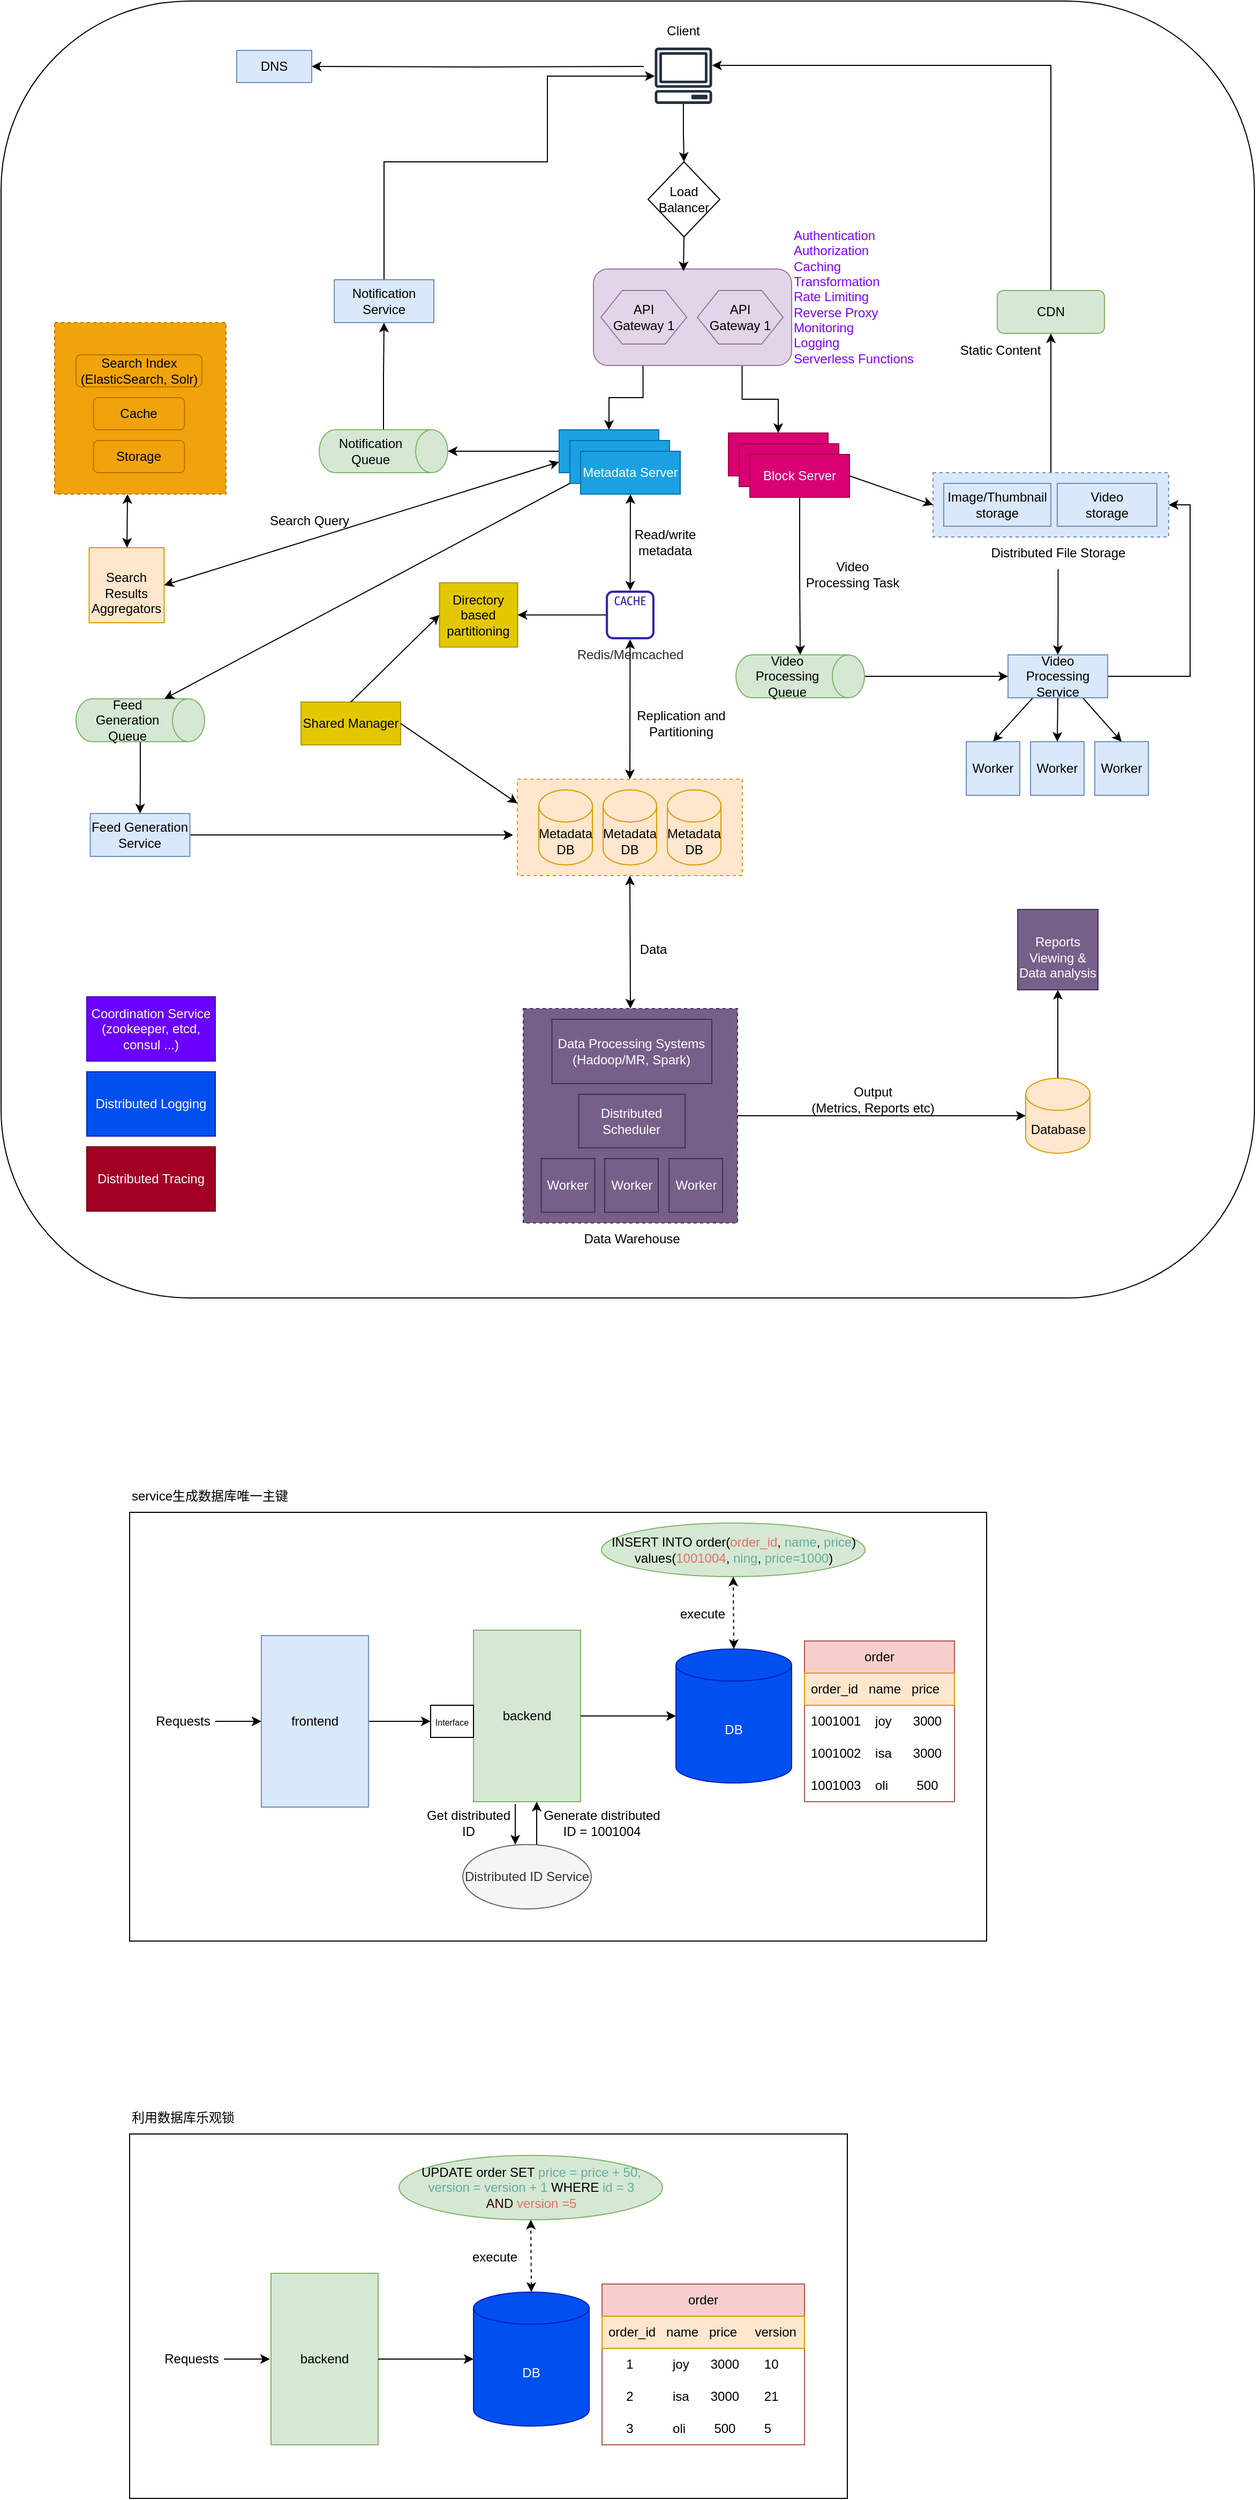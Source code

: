 <mxfile version="22.1.11" type="github">
  <diagram name="Page-1" id="9dz_OU0nqz03ez0ocMIT">
    <mxGraphModel dx="2284" dy="780" grid="1" gridSize="10" guides="1" tooltips="1" connect="1" arrows="1" fold="1" page="1" pageScale="1" pageWidth="850" pageHeight="1100" math="0" shadow="0">
      <root>
        <mxCell id="0" />
        <mxCell id="1" parent="0" />
        <mxCell id="iRlKEebmr21ZPYE23wWA-28" value="" style="rounded=0;whiteSpace=wrap;html=1;" vertex="1" parent="1">
          <mxGeometry x="-80" y="1520" width="800" height="400" as="geometry" />
        </mxCell>
        <mxCell id="YpI6oe4IFo95CnMG9ItT-106" value="" style="rounded=1;whiteSpace=wrap;html=1;" parent="1" vertex="1">
          <mxGeometry x="-200" y="110" width="1170" height="1210" as="geometry" />
        </mxCell>
        <mxCell id="YpI6oe4IFo95CnMG9ItT-58" style="edgeStyle=orthogonalEdgeStyle;rounded=0;orthogonalLoop=1;jettySize=auto;html=1;exitX=0.75;exitY=1;exitDx=0;exitDy=0;entryX=0.5;entryY=0;entryDx=0;entryDy=0;" parent="1" source="YpI6oe4IFo95CnMG9ItT-54" target="YpI6oe4IFo95CnMG9ItT-10" edge="1">
          <mxGeometry relative="1" as="geometry" />
        </mxCell>
        <mxCell id="YpI6oe4IFo95CnMG9ItT-59" style="edgeStyle=orthogonalEdgeStyle;rounded=0;orthogonalLoop=1;jettySize=auto;html=1;exitX=0.25;exitY=1;exitDx=0;exitDy=0;entryX=0.5;entryY=0;entryDx=0;entryDy=0;" parent="1" source="YpI6oe4IFo95CnMG9ItT-54" target="YpI6oe4IFo95CnMG9ItT-7" edge="1">
          <mxGeometry relative="1" as="geometry" />
        </mxCell>
        <mxCell id="YpI6oe4IFo95CnMG9ItT-54" value="" style="rounded=1;whiteSpace=wrap;html=1;fillColor=#e1d5e7;strokeColor=#9673a6;" parent="1" vertex="1">
          <mxGeometry x="353" y="360" width="185" height="90" as="geometry" />
        </mxCell>
        <mxCell id="YpI6oe4IFo95CnMG9ItT-99" style="edgeStyle=orthogonalEdgeStyle;rounded=0;orthogonalLoop=1;jettySize=auto;html=1;entryX=0;entryY=0.5;entryDx=0;entryDy=0;entryPerimeter=0;" parent="1" source="YpI6oe4IFo95CnMG9ItT-44" target="YpI6oe4IFo95CnMG9ItT-45" edge="1">
          <mxGeometry relative="1" as="geometry" />
        </mxCell>
        <mxCell id="YpI6oe4IFo95CnMG9ItT-44" value="" style="whiteSpace=wrap;html=1;aspect=fixed;strokeWidth=1;dashed=1;fillColor=#76608a;fontColor=#ffffff;strokeColor=#432D57;" parent="1" vertex="1">
          <mxGeometry x="287.5" y="1050" width="200" height="200" as="geometry" />
        </mxCell>
        <mxCell id="YpI6oe4IFo95CnMG9ItT-87" style="edgeStyle=orthogonalEdgeStyle;rounded=0;orthogonalLoop=1;jettySize=auto;html=1;entryX=0.5;entryY=1;entryDx=0;entryDy=0;" parent="1" source="YpI6oe4IFo95CnMG9ItT-33" target="YpI6oe4IFo95CnMG9ItT-30" edge="1">
          <mxGeometry relative="1" as="geometry" />
        </mxCell>
        <mxCell id="YpI6oe4IFo95CnMG9ItT-33" value="" style="rounded=0;whiteSpace=wrap;html=1;dashed=1;fillColor=#dae8fc;strokeColor=#6c8ebf;" parent="1" vertex="1">
          <mxGeometry x="670" y="550" width="220" height="60" as="geometry" />
        </mxCell>
        <mxCell id="YpI6oe4IFo95CnMG9ItT-26" value="" style="rounded=0;whiteSpace=wrap;html=1;dashed=1;fillColor=#ffe6cc;strokeColor=#d79b00;" parent="1" vertex="1">
          <mxGeometry x="282" y="836" width="210" height="90" as="geometry" />
        </mxCell>
        <mxCell id="YpI6oe4IFo95CnMG9ItT-20" value="" style="whiteSpace=wrap;html=1;aspect=fixed;strokeWidth=1;dashed=1;fillColor=#f0a30a;fontColor=#000000;strokeColor=#BD7000;" parent="1" vertex="1">
          <mxGeometry x="-150" y="410" width="160" height="160" as="geometry" />
        </mxCell>
        <mxCell id="YpI6oe4IFo95CnMG9ItT-51" style="edgeStyle=orthogonalEdgeStyle;rounded=0;orthogonalLoop=1;jettySize=auto;html=1;entryX=0.5;entryY=0;entryDx=0;entryDy=0;" parent="1" source="YpI6oe4IFo95CnMG9ItT-1" target="YpI6oe4IFo95CnMG9ItT-4" edge="1">
          <mxGeometry relative="1" as="geometry" />
        </mxCell>
        <mxCell id="YpI6oe4IFo95CnMG9ItT-64" style="edgeStyle=orthogonalEdgeStyle;rounded=0;orthogonalLoop=1;jettySize=auto;html=1;entryX=1;entryY=0.5;entryDx=0;entryDy=0;" parent="1" target="YpI6oe4IFo95CnMG9ItT-3" edge="1">
          <mxGeometry relative="1" as="geometry">
            <mxPoint x="400" y="171" as="sourcePoint" />
          </mxGeometry>
        </mxCell>
        <mxCell id="YpI6oe4IFo95CnMG9ItT-1" value="" style="sketch=0;outlineConnect=0;fontColor=#232F3E;gradientColor=none;fillColor=#232F3D;strokeColor=none;dashed=0;verticalLabelPosition=bottom;verticalAlign=top;align=center;html=1;fontSize=12;fontStyle=0;aspect=fixed;pointerEvents=1;shape=mxgraph.aws4.client;" parent="1" vertex="1">
          <mxGeometry x="410" y="153.38" width="54" height="52.62" as="geometry" />
        </mxCell>
        <mxCell id="YpI6oe4IFo95CnMG9ItT-2" value="Client" style="text;html=1;strokeColor=none;fillColor=none;align=center;verticalAlign=middle;whiteSpace=wrap;rounded=0;" parent="1" vertex="1">
          <mxGeometry x="407" y="123.38" width="60" height="30" as="geometry" />
        </mxCell>
        <mxCell id="YpI6oe4IFo95CnMG9ItT-3" value="DNS" style="rounded=0;whiteSpace=wrap;html=1;fillColor=#dae8fc;strokeColor=#6c8ebf;" parent="1" vertex="1">
          <mxGeometry x="20" y="156" width="70" height="30" as="geometry" />
        </mxCell>
        <mxCell id="YpI6oe4IFo95CnMG9ItT-55" style="edgeStyle=orthogonalEdgeStyle;rounded=0;orthogonalLoop=1;jettySize=auto;html=1;exitX=0.5;exitY=1;exitDx=0;exitDy=0;entryX=0.454;entryY=0.022;entryDx=0;entryDy=0;entryPerimeter=0;" parent="1" source="YpI6oe4IFo95CnMG9ItT-4" target="YpI6oe4IFo95CnMG9ItT-54" edge="1">
          <mxGeometry relative="1" as="geometry" />
        </mxCell>
        <mxCell id="YpI6oe4IFo95CnMG9ItT-4" value="Load Balancer" style="rhombus;whiteSpace=wrap;html=1;" parent="1" vertex="1">
          <mxGeometry x="404" y="260" width="67" height="70" as="geometry" />
        </mxCell>
        <mxCell id="YpI6oe4IFo95CnMG9ItT-5" value="API &lt;br&gt;Gateway 1" style="shape=hexagon;perimeter=hexagonPerimeter2;whiteSpace=wrap;html=1;fixedSize=1;fillColor=#e1d5e7;strokeColor=#9673a6;" parent="1" vertex="1">
          <mxGeometry x="360" y="380" width="80" height="50" as="geometry" />
        </mxCell>
        <mxCell id="YpI6oe4IFo95CnMG9ItT-6" value="API &lt;br&gt;Gateway 1" style="shape=hexagon;perimeter=hexagonPerimeter2;whiteSpace=wrap;html=1;fixedSize=1;fillColor=#e1d5e7;strokeColor=#9673a6;" parent="1" vertex="1">
          <mxGeometry x="450" y="380" width="80" height="50" as="geometry" />
        </mxCell>
        <mxCell id="YpI6oe4IFo95CnMG9ItT-60" style="edgeStyle=orthogonalEdgeStyle;rounded=0;orthogonalLoop=1;jettySize=auto;html=1;entryX=0.5;entryY=0;entryDx=0;entryDy=0;entryPerimeter=0;" parent="1" source="YpI6oe4IFo95CnMG9ItT-7" target="YpI6oe4IFo95CnMG9ItT-14" edge="1">
          <mxGeometry relative="1" as="geometry" />
        </mxCell>
        <mxCell id="YpI6oe4IFo95CnMG9ItT-7" value="" style="rounded=0;whiteSpace=wrap;html=1;fillColor=#1ba1e2;fontColor=#ffffff;strokeColor=#006EAF;" parent="1" vertex="1">
          <mxGeometry x="321" y="510" width="93" height="40" as="geometry" />
        </mxCell>
        <mxCell id="YpI6oe4IFo95CnMG9ItT-8" value="" style="rounded=0;whiteSpace=wrap;html=1;fillColor=#1ba1e2;fontColor=#ffffff;strokeColor=#006EAF;" parent="1" vertex="1">
          <mxGeometry x="331" y="520" width="93" height="40" as="geometry" />
        </mxCell>
        <mxCell id="YpI6oe4IFo95CnMG9ItT-9" value="Metadata Server" style="rounded=0;whiteSpace=wrap;html=1;fillColor=#1ba1e2;fontColor=#ffffff;strokeColor=#006EAF;" parent="1" vertex="1">
          <mxGeometry x="341" y="530" width="93" height="40" as="geometry" />
        </mxCell>
        <mxCell id="YpI6oe4IFo95CnMG9ItT-10" value="" style="rounded=0;whiteSpace=wrap;html=1;fillColor=#d80073;fontColor=#ffffff;strokeColor=#A50040;" parent="1" vertex="1">
          <mxGeometry x="479" y="513" width="93" height="40" as="geometry" />
        </mxCell>
        <mxCell id="YpI6oe4IFo95CnMG9ItT-11" value="" style="rounded=0;whiteSpace=wrap;html=1;fillColor=#d80073;fontColor=#ffffff;strokeColor=#A50040;" parent="1" vertex="1">
          <mxGeometry x="489" y="523" width="93" height="40" as="geometry" />
        </mxCell>
        <mxCell id="YpI6oe4IFo95CnMG9ItT-84" style="edgeStyle=orthogonalEdgeStyle;rounded=0;orthogonalLoop=1;jettySize=auto;html=1;exitX=0.5;exitY=1;exitDx=0;exitDy=0;" parent="1" source="YpI6oe4IFo95CnMG9ItT-12" target="YpI6oe4IFo95CnMG9ItT-34" edge="1">
          <mxGeometry relative="1" as="geometry" />
        </mxCell>
        <mxCell id="YpI6oe4IFo95CnMG9ItT-12" value="Block Server" style="rounded=0;whiteSpace=wrap;html=1;fillColor=#d80073;fontColor=#ffffff;strokeColor=#A50040;" parent="1" vertex="1">
          <mxGeometry x="499" y="533" width="93" height="40" as="geometry" />
        </mxCell>
        <mxCell id="YpI6oe4IFo95CnMG9ItT-61" style="edgeStyle=orthogonalEdgeStyle;rounded=0;orthogonalLoop=1;jettySize=auto;html=1;" parent="1" source="YpI6oe4IFo95CnMG9ItT-14" target="YpI6oe4IFo95CnMG9ItT-15" edge="1">
          <mxGeometry relative="1" as="geometry" />
        </mxCell>
        <mxCell id="YpI6oe4IFo95CnMG9ItT-14" value="Notification Queue" style="shape=cylinder3;whiteSpace=wrap;html=1;boundedLbl=1;backgroundOutline=1;size=15;direction=south;fillColor=#d5e8d4;strokeColor=#82b366;" parent="1" vertex="1">
          <mxGeometry x="97" y="510" width="120" height="40" as="geometry" />
        </mxCell>
        <mxCell id="YpI6oe4IFo95CnMG9ItT-62" style="edgeStyle=orthogonalEdgeStyle;rounded=0;orthogonalLoop=1;jettySize=auto;html=1;" parent="1" source="YpI6oe4IFo95CnMG9ItT-15" target="YpI6oe4IFo95CnMG9ItT-1" edge="1">
          <mxGeometry relative="1" as="geometry">
            <Array as="points">
              <mxPoint x="158" y="260" />
              <mxPoint x="310" y="260" />
              <mxPoint x="310" y="180" />
            </Array>
          </mxGeometry>
        </mxCell>
        <mxCell id="YpI6oe4IFo95CnMG9ItT-15" value="Notification Service" style="rounded=0;whiteSpace=wrap;html=1;fillColor=#dae8fc;strokeColor=#6c8ebf;" parent="1" vertex="1">
          <mxGeometry x="111" y="370" width="93" height="40" as="geometry" />
        </mxCell>
        <mxCell id="YpI6oe4IFo95CnMG9ItT-16" value="&lt;br&gt;Search Results Aggregators" style="whiteSpace=wrap;html=1;aspect=fixed;fillColor=#ffe6cc;strokeColor=#d79b00;" parent="1" vertex="1">
          <mxGeometry x="-117.75" y="620" width="70" height="70" as="geometry" />
        </mxCell>
        <mxCell id="YpI6oe4IFo95CnMG9ItT-17" value="Storage" style="rounded=1;whiteSpace=wrap;html=1;fillColor=#f0a30a;fontColor=#000000;strokeColor=#BD7000;" parent="1" vertex="1">
          <mxGeometry x="-113.75" y="520" width="85" height="30" as="geometry" />
        </mxCell>
        <mxCell id="YpI6oe4IFo95CnMG9ItT-18" value="Cache" style="rounded=1;whiteSpace=wrap;html=1;fillColor=#f0a30a;fontColor=#000000;strokeColor=#BD7000;" parent="1" vertex="1">
          <mxGeometry x="-113.75" y="480" width="85" height="30" as="geometry" />
        </mxCell>
        <mxCell id="YpI6oe4IFo95CnMG9ItT-19" value="Search Index&lt;br&gt;(ElasticSearch, Solr)" style="rounded=1;whiteSpace=wrap;html=1;fillColor=#f0a30a;fontColor=#000000;strokeColor=#BD7000;" parent="1" vertex="1">
          <mxGeometry x="-130" y="440" width="117.5" height="30" as="geometry" />
        </mxCell>
        <mxCell id="YpI6oe4IFo95CnMG9ItT-75" style="edgeStyle=orthogonalEdgeStyle;rounded=0;orthogonalLoop=1;jettySize=auto;html=1;exitX=1;exitY=0.5;exitDx=0;exitDy=0;exitPerimeter=0;entryX=0.5;entryY=0;entryDx=0;entryDy=0;" parent="1" source="YpI6oe4IFo95CnMG9ItT-21" target="YpI6oe4IFo95CnMG9ItT-74" edge="1">
          <mxGeometry relative="1" as="geometry" />
        </mxCell>
        <mxCell id="YpI6oe4IFo95CnMG9ItT-21" value="Feed Generation Queue" style="shape=cylinder3;whiteSpace=wrap;html=1;boundedLbl=1;backgroundOutline=1;size=15;direction=south;fillColor=#d5e8d4;strokeColor=#82b366;" parent="1" vertex="1">
          <mxGeometry x="-130" y="761" width="120" height="40" as="geometry" />
        </mxCell>
        <mxCell id="YpI6oe4IFo95CnMG9ItT-22" value="Metadata&lt;br&gt;DB" style="shape=cylinder3;whiteSpace=wrap;html=1;boundedLbl=1;backgroundOutline=1;size=15;fillColor=#ffe6cc;strokeColor=#d79b00;" parent="1" vertex="1">
          <mxGeometry x="302" y="846" width="50" height="70" as="geometry" />
        </mxCell>
        <mxCell id="YpI6oe4IFo95CnMG9ItT-23" value="Metadata&lt;br&gt;DB" style="shape=cylinder3;whiteSpace=wrap;html=1;boundedLbl=1;backgroundOutline=1;size=15;fillColor=#ffe6cc;strokeColor=#d79b00;" parent="1" vertex="1">
          <mxGeometry x="362" y="846" width="50" height="70" as="geometry" />
        </mxCell>
        <mxCell id="YpI6oe4IFo95CnMG9ItT-24" value="Metadata&lt;br&gt;DB" style="shape=cylinder3;whiteSpace=wrap;html=1;boundedLbl=1;backgroundOutline=1;size=15;fillColor=#ffe6cc;strokeColor=#d79b00;" parent="1" vertex="1">
          <mxGeometry x="422" y="846" width="50" height="70" as="geometry" />
        </mxCell>
        <mxCell id="YpI6oe4IFo95CnMG9ItT-27" value="Shared Manager" style="rounded=0;whiteSpace=wrap;html=1;fillColor=#e3c800;fontColor=#000000;strokeColor=#B09500;" parent="1" vertex="1">
          <mxGeometry x="80" y="764" width="93" height="40" as="geometry" />
        </mxCell>
        <mxCell id="YpI6oe4IFo95CnMG9ItT-28" value="Directory based partitioning" style="rounded=0;whiteSpace=wrap;html=1;fillColor=#e3c800;fontColor=#000000;strokeColor=#B09500;" parent="1" vertex="1">
          <mxGeometry x="209.25" y="652.75" width="73" height="60" as="geometry" />
        </mxCell>
        <mxCell id="YpI6oe4IFo95CnMG9ItT-80" style="edgeStyle=orthogonalEdgeStyle;rounded=0;orthogonalLoop=1;jettySize=auto;html=1;entryX=1;entryY=0.5;entryDx=0;entryDy=0;" parent="1" source="YpI6oe4IFo95CnMG9ItT-29" target="YpI6oe4IFo95CnMG9ItT-28" edge="1">
          <mxGeometry relative="1" as="geometry" />
        </mxCell>
        <mxCell id="YpI6oe4IFo95CnMG9ItT-29" value="Redis/Memcached" style="sketch=0;outlineConnect=0;fontColor=#232F3E;gradientColor=none;fillColor=#2E27AD;strokeColor=none;dashed=0;verticalLabelPosition=bottom;verticalAlign=top;align=center;html=1;fontSize=12;fontStyle=0;aspect=fixed;pointerEvents=1;shape=mxgraph.aws4.cache_node;" parent="1" vertex="1">
          <mxGeometry x="364.5" y="660" width="45.5" height="45.5" as="geometry" />
        </mxCell>
        <mxCell id="YpI6oe4IFo95CnMG9ItT-52" style="edgeStyle=orthogonalEdgeStyle;rounded=0;orthogonalLoop=1;jettySize=auto;html=1;" parent="1" source="YpI6oe4IFo95CnMG9ItT-30" target="YpI6oe4IFo95CnMG9ItT-1" edge="1">
          <mxGeometry relative="1" as="geometry">
            <Array as="points">
              <mxPoint x="780" y="170" />
            </Array>
          </mxGeometry>
        </mxCell>
        <mxCell id="YpI6oe4IFo95CnMG9ItT-30" value="CDN" style="rounded=1;whiteSpace=wrap;html=1;fillColor=#d5e8d4;strokeColor=#82b366;" parent="1" vertex="1">
          <mxGeometry x="730" y="380" width="100" height="40" as="geometry" />
        </mxCell>
        <mxCell id="YpI6oe4IFo95CnMG9ItT-31" value="Image/Thumbnail storage" style="rounded=0;whiteSpace=wrap;html=1;fillColor=#dae8fc;strokeColor=#6c8ebf;" parent="1" vertex="1">
          <mxGeometry x="680" y="560" width="100" height="40" as="geometry" />
        </mxCell>
        <mxCell id="YpI6oe4IFo95CnMG9ItT-32" value="Video&lt;br&gt;storage" style="rounded=0;whiteSpace=wrap;html=1;fillColor=#dae8fc;strokeColor=#6c8ebf;" parent="1" vertex="1">
          <mxGeometry x="786" y="560" width="93" height="40" as="geometry" />
        </mxCell>
        <mxCell id="YpI6oe4IFo95CnMG9ItT-90" style="edgeStyle=orthogonalEdgeStyle;rounded=0;orthogonalLoop=1;jettySize=auto;html=1;" parent="1" source="YpI6oe4IFo95CnMG9ItT-34" target="YpI6oe4IFo95CnMG9ItT-35" edge="1">
          <mxGeometry relative="1" as="geometry" />
        </mxCell>
        <mxCell id="YpI6oe4IFo95CnMG9ItT-34" value="Video Processing Queue" style="shape=cylinder3;whiteSpace=wrap;html=1;boundedLbl=1;backgroundOutline=1;size=15;direction=south;fillColor=#d5e8d4;strokeColor=#82b366;" parent="1" vertex="1">
          <mxGeometry x="486" y="720" width="120" height="40" as="geometry" />
        </mxCell>
        <mxCell id="YpI6oe4IFo95CnMG9ItT-95" style="edgeStyle=orthogonalEdgeStyle;rounded=0;orthogonalLoop=1;jettySize=auto;html=1;entryX=1;entryY=0.5;entryDx=0;entryDy=0;" parent="1" source="YpI6oe4IFo95CnMG9ItT-35" target="YpI6oe4IFo95CnMG9ItT-33" edge="1">
          <mxGeometry relative="1" as="geometry">
            <Array as="points">
              <mxPoint x="910" y="740" />
              <mxPoint x="910" y="580" />
            </Array>
          </mxGeometry>
        </mxCell>
        <mxCell id="YpI6oe4IFo95CnMG9ItT-35" value="Video Processing Service" style="rounded=0;whiteSpace=wrap;html=1;" parent="1" vertex="1">
          <mxGeometry x="740" y="720" width="93" height="40" as="geometry" />
        </mxCell>
        <mxCell id="YpI6oe4IFo95CnMG9ItT-36" value="Worker" style="whiteSpace=wrap;html=1;aspect=fixed;" parent="1" vertex="1">
          <mxGeometry x="701" y="801" width="50" height="50" as="geometry" />
        </mxCell>
        <mxCell id="YpI6oe4IFo95CnMG9ItT-37" value="Worker" style="whiteSpace=wrap;html=1;aspect=fixed;" parent="1" vertex="1">
          <mxGeometry x="761" y="801" width="50" height="50" as="geometry" />
        </mxCell>
        <mxCell id="YpI6oe4IFo95CnMG9ItT-38" value="Worker" style="whiteSpace=wrap;html=1;aspect=fixed;fillColor=#dae8fc;strokeColor=#6c8ebf;" parent="1" vertex="1">
          <mxGeometry x="821" y="801" width="50" height="50" as="geometry" />
        </mxCell>
        <mxCell id="YpI6oe4IFo95CnMG9ItT-39" value="Data Processing Systems&lt;br&gt;(Hadoop/MR, Spark)" style="rounded=0;whiteSpace=wrap;html=1;fillColor=#76608a;fontColor=#ffffff;strokeColor=#432D57;" parent="1" vertex="1">
          <mxGeometry x="314.25" y="1060" width="149.25" height="60" as="geometry" />
        </mxCell>
        <mxCell id="YpI6oe4IFo95CnMG9ItT-40" value="Distributed Scheduler" style="rounded=0;whiteSpace=wrap;html=1;fillColor=#76608a;fontColor=#ffffff;strokeColor=#432D57;" parent="1" vertex="1">
          <mxGeometry x="339.25" y="1130" width="99.25" height="50" as="geometry" />
        </mxCell>
        <mxCell id="YpI6oe4IFo95CnMG9ItT-41" value="Worker" style="whiteSpace=wrap;html=1;aspect=fixed;fillColor=#76608a;fontColor=#ffffff;strokeColor=#432D57;" parent="1" vertex="1">
          <mxGeometry x="304.25" y="1190" width="50" height="50" as="geometry" />
        </mxCell>
        <mxCell id="YpI6oe4IFo95CnMG9ItT-42" value="Worker" style="whiteSpace=wrap;html=1;aspect=fixed;fillColor=#76608a;fontColor=#ffffff;strokeColor=#432D57;" parent="1" vertex="1">
          <mxGeometry x="363.5" y="1190" width="50" height="50" as="geometry" />
        </mxCell>
        <mxCell id="YpI6oe4IFo95CnMG9ItT-43" value="Worker" style="whiteSpace=wrap;html=1;aspect=fixed;fillColor=#76608a;fontColor=#ffffff;strokeColor=#432D57;" parent="1" vertex="1">
          <mxGeometry x="423.5" y="1190" width="50" height="50" as="geometry" />
        </mxCell>
        <mxCell id="YpI6oe4IFo95CnMG9ItT-101" style="edgeStyle=orthogonalEdgeStyle;rounded=0;orthogonalLoop=1;jettySize=auto;html=1;entryX=0.5;entryY=1;entryDx=0;entryDy=0;" parent="1" source="YpI6oe4IFo95CnMG9ItT-45" target="YpI6oe4IFo95CnMG9ItT-46" edge="1">
          <mxGeometry relative="1" as="geometry" />
        </mxCell>
        <mxCell id="YpI6oe4IFo95CnMG9ItT-45" value="Database" style="shape=cylinder3;whiteSpace=wrap;html=1;boundedLbl=1;backgroundOutline=1;size=15;fillColor=#ffe6cc;strokeColor=#d79b00;" parent="1" vertex="1">
          <mxGeometry x="756.5" y="1115" width="60" height="70" as="geometry" />
        </mxCell>
        <mxCell id="YpI6oe4IFo95CnMG9ItT-46" value="&lt;br&gt;Reports Viewing &amp;amp; Data analysis" style="whiteSpace=wrap;html=1;aspect=fixed;fillColor=#76608a;fontColor=#ffffff;strokeColor=#432D57;" parent="1" vertex="1">
          <mxGeometry x="749" y="957.5" width="75" height="75" as="geometry" />
        </mxCell>
        <mxCell id="YpI6oe4IFo95CnMG9ItT-47" value="Coordination Service (zookeeper, etcd, consul ...)" style="rounded=0;whiteSpace=wrap;html=1;fillColor=#6a00ff;fontColor=#ffffff;strokeColor=#3700CC;" parent="1" vertex="1">
          <mxGeometry x="-120" y="1039" width="120" height="60" as="geometry" />
        </mxCell>
        <mxCell id="YpI6oe4IFo95CnMG9ItT-48" value="Distributed Logging" style="rounded=0;whiteSpace=wrap;html=1;fillColor=#0050ef;fontColor=#ffffff;strokeColor=#001DBC;" parent="1" vertex="1">
          <mxGeometry x="-120" y="1109" width="120" height="60" as="geometry" />
        </mxCell>
        <mxCell id="YpI6oe4IFo95CnMG9ItT-49" value="Distributed Tracing" style="rounded=0;whiteSpace=wrap;html=1;fillColor=#a20025;fontColor=#ffffff;strokeColor=#6F0000;" parent="1" vertex="1">
          <mxGeometry x="-120" y="1179" width="120" height="60" as="geometry" />
        </mxCell>
        <mxCell id="YpI6oe4IFo95CnMG9ItT-50" value="Data Warehouse" style="text;html=1;strokeColor=none;fillColor=none;align=center;verticalAlign=middle;whiteSpace=wrap;rounded=0;" parent="1" vertex="1">
          <mxGeometry x="323.5" y="1250" width="130" height="30" as="geometry" />
        </mxCell>
        <mxCell id="YpI6oe4IFo95CnMG9ItT-68" value="Search Query" style="text;html=1;strokeColor=none;fillColor=none;align=center;verticalAlign=middle;whiteSpace=wrap;rounded=0;" parent="1" vertex="1">
          <mxGeometry x="43" y="580" width="90" height="30" as="geometry" />
        </mxCell>
        <mxCell id="YpI6oe4IFo95CnMG9ItT-70" value="" style="endArrow=classic;startArrow=classic;html=1;rounded=0;entryX=0;entryY=0.75;entryDx=0;entryDy=0;exitX=1;exitY=0.5;exitDx=0;exitDy=0;" parent="1" source="YpI6oe4IFo95CnMG9ItT-16" target="YpI6oe4IFo95CnMG9ItT-7" edge="1">
          <mxGeometry width="50" height="50" relative="1" as="geometry">
            <mxPoint x="400" y="740" as="sourcePoint" />
            <mxPoint x="450" y="690" as="targetPoint" />
          </mxGeometry>
        </mxCell>
        <mxCell id="YpI6oe4IFo95CnMG9ItT-72" value="" style="endArrow=classic;startArrow=classic;html=1;rounded=0;entryX=0.425;entryY=1;entryDx=0;entryDy=0;entryPerimeter=0;" parent="1" source="YpI6oe4IFo95CnMG9ItT-16" target="YpI6oe4IFo95CnMG9ItT-20" edge="1">
          <mxGeometry width="50" height="50" relative="1" as="geometry">
            <mxPoint x="400" y="740" as="sourcePoint" />
            <mxPoint x="450" y="690" as="targetPoint" />
          </mxGeometry>
        </mxCell>
        <mxCell id="YpI6oe4IFo95CnMG9ItT-73" value="" style="endArrow=classic;html=1;rounded=0;entryX=0;entryY=0;entryDx=0;entryDy=37.5;entryPerimeter=0;exitX=0;exitY=1;exitDx=0;exitDy=0;" parent="1" source="YpI6oe4IFo95CnMG9ItT-8" target="YpI6oe4IFo95CnMG9ItT-21" edge="1">
          <mxGeometry width="50" height="50" relative="1" as="geometry">
            <mxPoint x="400" y="840" as="sourcePoint" />
            <mxPoint x="450" y="790" as="targetPoint" />
          </mxGeometry>
        </mxCell>
        <mxCell id="YpI6oe4IFo95CnMG9ItT-76" style="edgeStyle=orthogonalEdgeStyle;rounded=0;orthogonalLoop=1;jettySize=auto;html=1;entryX=-0.019;entryY=0.578;entryDx=0;entryDy=0;entryPerimeter=0;" parent="1" source="YpI6oe4IFo95CnMG9ItT-74" target="YpI6oe4IFo95CnMG9ItT-26" edge="1">
          <mxGeometry relative="1" as="geometry" />
        </mxCell>
        <mxCell id="YpI6oe4IFo95CnMG9ItT-74" value="Feed Generation Service" style="rounded=0;whiteSpace=wrap;html=1;fillColor=#dae8fc;strokeColor=#6c8ebf;" parent="1" vertex="1">
          <mxGeometry x="-116.75" y="868" width="93" height="40" as="geometry" />
        </mxCell>
        <mxCell id="YpI6oe4IFo95CnMG9ItT-77" value="" style="endArrow=classic;startArrow=classic;html=1;rounded=0;entryX=0.5;entryY=1;entryDx=0;entryDy=0;" parent="1" source="YpI6oe4IFo95CnMG9ItT-29" target="YpI6oe4IFo95CnMG9ItT-9" edge="1">
          <mxGeometry width="50" height="50" relative="1" as="geometry">
            <mxPoint x="400" y="850" as="sourcePoint" />
            <mxPoint x="450" y="800" as="targetPoint" />
          </mxGeometry>
        </mxCell>
        <mxCell id="YpI6oe4IFo95CnMG9ItT-78" value="" style="endArrow=classic;startArrow=classic;html=1;rounded=0;exitX=0.5;exitY=0;exitDx=0;exitDy=0;" parent="1" source="YpI6oe4IFo95CnMG9ItT-26" target="YpI6oe4IFo95CnMG9ItT-29" edge="1">
          <mxGeometry width="50" height="50" relative="1" as="geometry">
            <mxPoint x="387" y="840" as="sourcePoint" />
            <mxPoint x="450" y="800" as="targetPoint" />
          </mxGeometry>
        </mxCell>
        <mxCell id="YpI6oe4IFo95CnMG9ItT-79" value="" style="endArrow=classic;html=1;rounded=0;exitX=1;exitY=0.5;exitDx=0;exitDy=0;entryX=0;entryY=0.25;entryDx=0;entryDy=0;" parent="1" source="YpI6oe4IFo95CnMG9ItT-27" target="YpI6oe4IFo95CnMG9ItT-26" edge="1">
          <mxGeometry width="50" height="50" relative="1" as="geometry">
            <mxPoint x="400" y="850" as="sourcePoint" />
            <mxPoint x="450" y="800" as="targetPoint" />
          </mxGeometry>
        </mxCell>
        <mxCell id="YpI6oe4IFo95CnMG9ItT-81" value="" style="endArrow=classic;html=1;rounded=0;entryX=0;entryY=0.5;entryDx=0;entryDy=0;exitX=0.5;exitY=0;exitDx=0;exitDy=0;" parent="1" source="YpI6oe4IFo95CnMG9ItT-27" target="YpI6oe4IFo95CnMG9ItT-28" edge="1">
          <mxGeometry width="50" height="50" relative="1" as="geometry">
            <mxPoint x="400" y="850" as="sourcePoint" />
            <mxPoint x="450" y="800" as="targetPoint" />
          </mxGeometry>
        </mxCell>
        <mxCell id="YpI6oe4IFo95CnMG9ItT-82" value="Read/write metadata" style="text;html=1;strokeColor=none;fillColor=none;align=center;verticalAlign=middle;whiteSpace=wrap;rounded=0;" parent="1" vertex="1">
          <mxGeometry x="390" y="600" width="60" height="30" as="geometry" />
        </mxCell>
        <mxCell id="YpI6oe4IFo95CnMG9ItT-83" value="Replication and Partitioning" style="text;html=1;strokeColor=none;fillColor=none;align=center;verticalAlign=middle;whiteSpace=wrap;rounded=0;" parent="1" vertex="1">
          <mxGeometry x="390" y="769" width="90" height="30" as="geometry" />
        </mxCell>
        <mxCell id="YpI6oe4IFo95CnMG9ItT-85" value="" style="endArrow=classic;html=1;rounded=0;entryX=0;entryY=0.5;entryDx=0;entryDy=0;exitX=1;exitY=0.5;exitDx=0;exitDy=0;" parent="1" source="YpI6oe4IFo95CnMG9ItT-12" target="YpI6oe4IFo95CnMG9ItT-33" edge="1">
          <mxGeometry width="50" height="50" relative="1" as="geometry">
            <mxPoint x="400" y="530" as="sourcePoint" />
            <mxPoint x="450" y="480" as="targetPoint" />
          </mxGeometry>
        </mxCell>
        <mxCell id="YpI6oe4IFo95CnMG9ItT-94" style="edgeStyle=orthogonalEdgeStyle;rounded=0;orthogonalLoop=1;jettySize=auto;html=1;entryX=0.5;entryY=0;entryDx=0;entryDy=0;" parent="1" source="YpI6oe4IFo95CnMG9ItT-86" target="YpI6oe4IFo95CnMG9ItT-35" edge="1">
          <mxGeometry relative="1" as="geometry" />
        </mxCell>
        <mxCell id="YpI6oe4IFo95CnMG9ItT-86" value="Distributed File Storage" style="text;html=1;strokeColor=none;fillColor=none;align=center;verticalAlign=middle;whiteSpace=wrap;rounded=0;" parent="1" vertex="1">
          <mxGeometry x="720" y="610" width="133.5" height="30" as="geometry" />
        </mxCell>
        <mxCell id="YpI6oe4IFo95CnMG9ItT-88" value="Static Content" style="text;html=1;strokeColor=none;fillColor=none;align=center;verticalAlign=middle;whiteSpace=wrap;rounded=0;" parent="1" vertex="1">
          <mxGeometry x="690" y="421" width="86" height="30" as="geometry" />
        </mxCell>
        <mxCell id="YpI6oe4IFo95CnMG9ItT-89" value="Video Processing Task" style="text;html=1;strokeColor=none;fillColor=none;align=center;verticalAlign=middle;whiteSpace=wrap;rounded=0;" parent="1" vertex="1">
          <mxGeometry x="550" y="630" width="90" height="30" as="geometry" />
        </mxCell>
        <mxCell id="YpI6oe4IFo95CnMG9ItT-91" value="" style="endArrow=classic;html=1;rounded=0;entryX=0.5;entryY=0;entryDx=0;entryDy=0;exitX=0.25;exitY=1;exitDx=0;exitDy=0;" parent="1" source="YpI6oe4IFo95CnMG9ItT-35" target="YpI6oe4IFo95CnMG9ItT-36" edge="1">
          <mxGeometry width="50" height="50" relative="1" as="geometry">
            <mxPoint x="400" y="900" as="sourcePoint" />
            <mxPoint x="450" y="850" as="targetPoint" />
          </mxGeometry>
        </mxCell>
        <mxCell id="YpI6oe4IFo95CnMG9ItT-92" value="" style="endArrow=classic;html=1;rounded=0;entryX=0.5;entryY=0;entryDx=0;entryDy=0;exitX=0.5;exitY=1;exitDx=0;exitDy=0;" parent="1" source="YpI6oe4IFo95CnMG9ItT-35" target="YpI6oe4IFo95CnMG9ItT-37" edge="1">
          <mxGeometry width="50" height="50" relative="1" as="geometry">
            <mxPoint x="773" y="770" as="sourcePoint" />
            <mxPoint x="730" y="866" as="targetPoint" />
          </mxGeometry>
        </mxCell>
        <mxCell id="YpI6oe4IFo95CnMG9ItT-93" value="" style="endArrow=classic;html=1;rounded=0;entryX=0.5;entryY=0;entryDx=0;entryDy=0;exitX=0.75;exitY=1;exitDx=0;exitDy=0;" parent="1" source="YpI6oe4IFo95CnMG9ItT-35" target="YpI6oe4IFo95CnMG9ItT-38" edge="1">
          <mxGeometry width="50" height="50" relative="1" as="geometry">
            <mxPoint x="783" y="780" as="sourcePoint" />
            <mxPoint x="740" y="876" as="targetPoint" />
          </mxGeometry>
        </mxCell>
        <mxCell id="YpI6oe4IFo95CnMG9ItT-96" value="" style="endArrow=classic;startArrow=classic;html=1;rounded=0;entryX=0.5;entryY=1;entryDx=0;entryDy=0;exitX=0.5;exitY=0;exitDx=0;exitDy=0;" parent="1" source="YpI6oe4IFo95CnMG9ItT-44" target="YpI6oe4IFo95CnMG9ItT-26" edge="1">
          <mxGeometry width="50" height="50" relative="1" as="geometry">
            <mxPoint x="400" y="1000" as="sourcePoint" />
            <mxPoint x="450" y="950" as="targetPoint" />
          </mxGeometry>
        </mxCell>
        <mxCell id="YpI6oe4IFo95CnMG9ItT-97" value="Data" style="text;html=1;strokeColor=none;fillColor=none;align=center;verticalAlign=middle;whiteSpace=wrap;rounded=0;" parent="1" vertex="1">
          <mxGeometry x="378.5" y="980" width="60" height="30" as="geometry" />
        </mxCell>
        <mxCell id="YpI6oe4IFo95CnMG9ItT-100" value="Output &lt;br&gt;(Metrics, Reports etc)" style="text;html=1;strokeColor=none;fillColor=none;align=center;verticalAlign=middle;whiteSpace=wrap;rounded=0;" parent="1" vertex="1">
          <mxGeometry x="550" y="1120" width="128" height="30" as="geometry" />
        </mxCell>
        <mxCell id="YpI6oe4IFo95CnMG9ItT-102" value="&lt;font color=&quot;#7f00ff&quot;&gt;Authentication&lt;br&gt;Authorization&lt;br&gt;Caching&lt;br&gt;Transformation&lt;br&gt;Rate Limiting&lt;br&gt;Reverse Proxy&lt;br&gt;Monitoring&lt;br&gt;Logging&lt;br&gt;Serverless Functions&lt;/font&gt;" style="text;html=1;strokeColor=none;fillColor=none;align=left;verticalAlign=middle;whiteSpace=wrap;rounded=0;" parent="1" vertex="1">
          <mxGeometry x="538" y="316" width="142" height="140" as="geometry" />
        </mxCell>
        <mxCell id="YpI6oe4IFo95CnMG9ItT-103" value="Video Processing Service" style="rounded=0;whiteSpace=wrap;html=1;fillColor=#dae8fc;strokeColor=#6c8ebf;" parent="1" vertex="1">
          <mxGeometry x="740" y="720" width="93" height="40" as="geometry" />
        </mxCell>
        <mxCell id="YpI6oe4IFo95CnMG9ItT-104" value="Worker" style="whiteSpace=wrap;html=1;aspect=fixed;fillColor=#dae8fc;strokeColor=#6c8ebf;" parent="1" vertex="1">
          <mxGeometry x="701" y="801" width="50" height="50" as="geometry" />
        </mxCell>
        <mxCell id="YpI6oe4IFo95CnMG9ItT-105" value="Worker" style="whiteSpace=wrap;html=1;aspect=fixed;fillColor=#dae8fc;strokeColor=#6c8ebf;" parent="1" vertex="1">
          <mxGeometry x="761" y="801" width="50" height="50" as="geometry" />
        </mxCell>
        <mxCell id="iRlKEebmr21ZPYE23wWA-11" style="edgeStyle=orthogonalEdgeStyle;rounded=0;orthogonalLoop=1;jettySize=auto;html=1;entryX=0;entryY=0.5;entryDx=0;entryDy=0;" edge="1" parent="1" source="iRlKEebmr21ZPYE23wWA-3" target="iRlKEebmr21ZPYE23wWA-4">
          <mxGeometry relative="1" as="geometry" />
        </mxCell>
        <mxCell id="iRlKEebmr21ZPYE23wWA-3" value="Requests" style="text;html=1;strokeColor=none;fillColor=none;align=center;verticalAlign=middle;whiteSpace=wrap;rounded=0;" vertex="1" parent="1">
          <mxGeometry x="-60" y="1700" width="60" height="30" as="geometry" />
        </mxCell>
        <mxCell id="iRlKEebmr21ZPYE23wWA-12" style="edgeStyle=orthogonalEdgeStyle;rounded=0;orthogonalLoop=1;jettySize=auto;html=1;exitX=1;exitY=0.5;exitDx=0;exitDy=0;" edge="1" parent="1" source="iRlKEebmr21ZPYE23wWA-4" target="iRlKEebmr21ZPYE23wWA-6">
          <mxGeometry relative="1" as="geometry" />
        </mxCell>
        <mxCell id="iRlKEebmr21ZPYE23wWA-4" value="frontend" style="rounded=0;whiteSpace=wrap;html=1;fillColor=#dae8fc;strokeColor=#6c8ebf;" vertex="1" parent="1">
          <mxGeometry x="43" y="1635" width="100" height="160" as="geometry" />
        </mxCell>
        <mxCell id="iRlKEebmr21ZPYE23wWA-5" value="backend" style="rounded=0;whiteSpace=wrap;html=1;fillColor=#d5e8d4;strokeColor=#82b366;" vertex="1" parent="1">
          <mxGeometry x="241" y="1630" width="100" height="160" as="geometry" />
        </mxCell>
        <mxCell id="iRlKEebmr21ZPYE23wWA-6" value="&lt;font style=&quot;font-size: 8px;&quot;&gt;Interface&lt;/font&gt;" style="rounded=0;whiteSpace=wrap;html=1;" vertex="1" parent="1">
          <mxGeometry x="201" y="1700" width="40" height="30" as="geometry" />
        </mxCell>
        <mxCell id="iRlKEebmr21ZPYE23wWA-7" value="DB" style="shape=cylinder3;whiteSpace=wrap;html=1;boundedLbl=1;backgroundOutline=1;size=15;fillColor=#0050ef;fontColor=#ffffff;strokeColor=#001DBC;" vertex="1" parent="1">
          <mxGeometry x="430" y="1647.5" width="108" height="125" as="geometry" />
        </mxCell>
        <mxCell id="iRlKEebmr21ZPYE23wWA-10" value="Distributed ID Service" style="ellipse;whiteSpace=wrap;html=1;fillColor=#f5f5f5;strokeColor=#666666;fontColor=#333333;" vertex="1" parent="1">
          <mxGeometry x="231" y="1830" width="120" height="60" as="geometry" />
        </mxCell>
        <mxCell id="iRlKEebmr21ZPYE23wWA-13" style="edgeStyle=orthogonalEdgeStyle;rounded=0;orthogonalLoop=1;jettySize=auto;html=1;entryX=0;entryY=0.5;entryDx=0;entryDy=0;entryPerimeter=0;" edge="1" parent="1" source="iRlKEebmr21ZPYE23wWA-5" target="iRlKEebmr21ZPYE23wWA-7">
          <mxGeometry relative="1" as="geometry" />
        </mxCell>
        <mxCell id="iRlKEebmr21ZPYE23wWA-14" value="INSERT INTO order(&lt;font color=&quot;#ea6b66&quot;&gt;order_id&lt;/font&gt;, &lt;font color=&quot;#67ab9f&quot;&gt;name&lt;/font&gt;, &lt;font color=&quot;#67ab9f&quot;&gt;price&lt;/font&gt;)&lt;br&gt;values(&lt;font color=&quot;#ea6b66&quot;&gt;1001004&lt;/font&gt;, &lt;font color=&quot;#67ab9f&quot;&gt;ning&lt;/font&gt;, &lt;font color=&quot;#67ab9f&quot;&gt;price=1000&lt;/font&gt;)" style="ellipse;whiteSpace=wrap;html=1;fillColor=#d5e8d4;strokeColor=#82b366;" vertex="1" parent="1">
          <mxGeometry x="360.5" y="1530" width="246" height="50" as="geometry" />
        </mxCell>
        <mxCell id="iRlKEebmr21ZPYE23wWA-15" value="order" style="swimlane;fontStyle=0;childLayout=stackLayout;horizontal=1;startSize=30;horizontalStack=0;resizeParent=1;resizeParentMax=0;resizeLast=0;collapsible=1;marginBottom=0;whiteSpace=wrap;html=1;fillColor=#f8cecc;strokeColor=#b85450;" vertex="1" parent="1">
          <mxGeometry x="550" y="1640" width="140" height="150" as="geometry">
            <mxRectangle x="572" y="1647.5" width="70" height="30" as="alternateBounds" />
          </mxGeometry>
        </mxCell>
        <mxCell id="iRlKEebmr21ZPYE23wWA-16" value="order_id&amp;nbsp; &amp;nbsp;name&amp;nbsp; &amp;nbsp;price" style="text;strokeColor=#d79b00;fillColor=#ffe6cc;align=left;verticalAlign=middle;spacingLeft=4;spacingRight=4;overflow=hidden;points=[[0,0.5],[1,0.5]];portConstraint=eastwest;rotatable=0;whiteSpace=wrap;html=1;" vertex="1" parent="iRlKEebmr21ZPYE23wWA-15">
          <mxGeometry y="30" width="140" height="30" as="geometry" />
        </mxCell>
        <mxCell id="iRlKEebmr21ZPYE23wWA-17" value="1001001&amp;nbsp; &amp;nbsp; joy&amp;nbsp; &amp;nbsp; &amp;nbsp; 3000" style="text;strokeColor=none;fillColor=none;align=left;verticalAlign=middle;spacingLeft=4;spacingRight=4;overflow=hidden;points=[[0,0.5],[1,0.5]];portConstraint=eastwest;rotatable=0;whiteSpace=wrap;html=1;" vertex="1" parent="iRlKEebmr21ZPYE23wWA-15">
          <mxGeometry y="60" width="140" height="30" as="geometry" />
        </mxCell>
        <mxCell id="iRlKEebmr21ZPYE23wWA-21" value="1001002&amp;nbsp; &amp;nbsp; isa&amp;nbsp; &amp;nbsp; &amp;nbsp; 3000" style="text;strokeColor=none;fillColor=none;align=left;verticalAlign=middle;spacingLeft=4;spacingRight=4;overflow=hidden;points=[[0,0.5],[1,0.5]];portConstraint=eastwest;rotatable=0;whiteSpace=wrap;html=1;" vertex="1" parent="iRlKEebmr21ZPYE23wWA-15">
          <mxGeometry y="90" width="140" height="30" as="geometry" />
        </mxCell>
        <mxCell id="iRlKEebmr21ZPYE23wWA-22" value="1001003&amp;nbsp; &amp;nbsp; oli&amp;nbsp; &amp;nbsp; &amp;nbsp; &amp;nbsp; 500" style="text;strokeColor=none;fillColor=none;align=left;verticalAlign=middle;spacingLeft=4;spacingRight=4;overflow=hidden;points=[[0,0.5],[1,0.5]];portConstraint=eastwest;rotatable=0;whiteSpace=wrap;html=1;" vertex="1" parent="iRlKEebmr21ZPYE23wWA-15">
          <mxGeometry y="120" width="140" height="30" as="geometry" />
        </mxCell>
        <mxCell id="iRlKEebmr21ZPYE23wWA-23" value="" style="endArrow=classic;startArrow=classic;html=1;rounded=0;entryX=0.5;entryY=1;entryDx=0;entryDy=0;exitX=0.5;exitY=0;exitDx=0;exitDy=0;exitPerimeter=0;dashed=1;" edge="1" parent="1" source="iRlKEebmr21ZPYE23wWA-7" target="iRlKEebmr21ZPYE23wWA-14">
          <mxGeometry width="50" height="50" relative="1" as="geometry">
            <mxPoint x="300" y="1730" as="sourcePoint" />
            <mxPoint x="350" y="1680" as="targetPoint" />
          </mxGeometry>
        </mxCell>
        <mxCell id="iRlKEebmr21ZPYE23wWA-24" value="" style="endArrow=classic;html=1;rounded=0;exitX=0.39;exitY=1.013;exitDx=0;exitDy=0;exitPerimeter=0;" edge="1" parent="1" source="iRlKEebmr21ZPYE23wWA-5">
          <mxGeometry width="50" height="50" relative="1" as="geometry">
            <mxPoint x="300" y="1730" as="sourcePoint" />
            <mxPoint x="280" y="1830" as="targetPoint" />
          </mxGeometry>
        </mxCell>
        <mxCell id="iRlKEebmr21ZPYE23wWA-25" value="" style="endArrow=classic;html=1;rounded=0;entryX=0.59;entryY=1;entryDx=0;entryDy=0;entryPerimeter=0;" edge="1" parent="1" target="iRlKEebmr21ZPYE23wWA-5">
          <mxGeometry width="50" height="50" relative="1" as="geometry">
            <mxPoint x="300" y="1830" as="sourcePoint" />
            <mxPoint x="290" y="1840" as="targetPoint" />
          </mxGeometry>
        </mxCell>
        <mxCell id="iRlKEebmr21ZPYE23wWA-26" value="Get distributed ID" style="text;html=1;strokeColor=none;fillColor=none;align=center;verticalAlign=middle;whiteSpace=wrap;rounded=0;" vertex="1" parent="1">
          <mxGeometry x="196" y="1795" width="81" height="30" as="geometry" />
        </mxCell>
        <mxCell id="iRlKEebmr21ZPYE23wWA-27" value="Generate distributed ID = 1001004" style="text;html=1;strokeColor=none;fillColor=none;align=center;verticalAlign=middle;whiteSpace=wrap;rounded=0;" vertex="1" parent="1">
          <mxGeometry x="302" y="1795" width="118" height="30" as="geometry" />
        </mxCell>
        <mxCell id="iRlKEebmr21ZPYE23wWA-29" value="service生成数据库唯一主键" style="text;html=1;strokeColor=none;fillColor=none;align=left;verticalAlign=middle;whiteSpace=wrap;rounded=0;" vertex="1" parent="1">
          <mxGeometry x="-80" y="1490" width="170" height="30" as="geometry" />
        </mxCell>
        <mxCell id="iRlKEebmr21ZPYE23wWA-30" value="" style="rounded=0;whiteSpace=wrap;html=1;" vertex="1" parent="1">
          <mxGeometry x="-80" y="2100" width="670" height="340" as="geometry" />
        </mxCell>
        <mxCell id="iRlKEebmr21ZPYE23wWA-31" style="edgeStyle=orthogonalEdgeStyle;rounded=0;orthogonalLoop=1;jettySize=auto;html=1;entryX=0;entryY=0.5;entryDx=0;entryDy=0;" edge="1" parent="1" source="iRlKEebmr21ZPYE23wWA-32">
          <mxGeometry relative="1" as="geometry">
            <mxPoint x="51" y="2310" as="targetPoint" />
          </mxGeometry>
        </mxCell>
        <mxCell id="iRlKEebmr21ZPYE23wWA-32" value="Requests" style="text;html=1;strokeColor=none;fillColor=none;align=center;verticalAlign=middle;whiteSpace=wrap;rounded=0;" vertex="1" parent="1">
          <mxGeometry x="-52" y="2295" width="60" height="30" as="geometry" />
        </mxCell>
        <mxCell id="iRlKEebmr21ZPYE23wWA-35" value="backend" style="rounded=0;whiteSpace=wrap;html=1;fillColor=#d5e8d4;strokeColor=#82b366;" vertex="1" parent="1">
          <mxGeometry x="52" y="2230" width="100" height="160" as="geometry" />
        </mxCell>
        <mxCell id="iRlKEebmr21ZPYE23wWA-37" value="DB" style="shape=cylinder3;whiteSpace=wrap;html=1;boundedLbl=1;backgroundOutline=1;size=15;fillColor=#0050ef;fontColor=#ffffff;strokeColor=#001DBC;" vertex="1" parent="1">
          <mxGeometry x="241" y="2247.5" width="108" height="125" as="geometry" />
        </mxCell>
        <mxCell id="iRlKEebmr21ZPYE23wWA-39" style="edgeStyle=orthogonalEdgeStyle;rounded=0;orthogonalLoop=1;jettySize=auto;html=1;entryX=0;entryY=0.5;entryDx=0;entryDy=0;entryPerimeter=0;" edge="1" parent="1" source="iRlKEebmr21ZPYE23wWA-35" target="iRlKEebmr21ZPYE23wWA-37">
          <mxGeometry relative="1" as="geometry" />
        </mxCell>
        <mxCell id="iRlKEebmr21ZPYE23wWA-40" value="UPDATE order SET &lt;font color=&quot;#67ab9f&quot;&gt;price = price + 50, version = version + 1&lt;/font&gt;&amp;nbsp;WHERE &lt;font color=&quot;#67ab9f&quot;&gt;id = 3 &lt;/font&gt;&lt;font color=&quot;#330000&quot;&gt;AND&lt;/font&gt;&amp;nbsp;&lt;font color=&quot;#ea6b66&quot;&gt;version =5&lt;/font&gt;" style="ellipse;whiteSpace=wrap;html=1;fillColor=#d5e8d4;strokeColor=#82b366;" vertex="1" parent="1">
          <mxGeometry x="171.5" y="2120" width="246" height="60" as="geometry" />
        </mxCell>
        <mxCell id="iRlKEebmr21ZPYE23wWA-41" value="order" style="swimlane;fontStyle=0;childLayout=stackLayout;horizontal=1;startSize=30;horizontalStack=0;resizeParent=1;resizeParentMax=0;resizeLast=0;collapsible=1;marginBottom=0;whiteSpace=wrap;html=1;fillColor=#f8cecc;strokeColor=#b85450;" vertex="1" parent="1">
          <mxGeometry x="361" y="2240" width="189" height="150" as="geometry">
            <mxRectangle x="572" y="1647.5" width="70" height="30" as="alternateBounds" />
          </mxGeometry>
        </mxCell>
        <mxCell id="iRlKEebmr21ZPYE23wWA-42" value="order_id&amp;nbsp; &amp;nbsp;name&amp;nbsp; &amp;nbsp;price&amp;nbsp; &amp;nbsp; &amp;nbsp;version" style="text;strokeColor=#d79b00;fillColor=#ffe6cc;align=left;verticalAlign=middle;spacingLeft=4;spacingRight=4;overflow=hidden;points=[[0,0.5],[1,0.5]];portConstraint=eastwest;rotatable=0;whiteSpace=wrap;html=1;" vertex="1" parent="iRlKEebmr21ZPYE23wWA-41">
          <mxGeometry y="30" width="189" height="30" as="geometry" />
        </mxCell>
        <mxCell id="iRlKEebmr21ZPYE23wWA-43" value="&amp;nbsp; &amp;nbsp; &amp;nbsp;1&amp;nbsp; &amp;nbsp; &amp;nbsp; &amp;nbsp; &amp;nbsp; &amp;nbsp;joy&amp;nbsp; &amp;nbsp; &amp;nbsp; 3000&amp;nbsp; &amp;nbsp; &amp;nbsp; &amp;nbsp;10" style="text;strokeColor=none;fillColor=none;align=left;verticalAlign=middle;spacingLeft=4;spacingRight=4;overflow=hidden;points=[[0,0.5],[1,0.5]];portConstraint=eastwest;rotatable=0;whiteSpace=wrap;html=1;" vertex="1" parent="iRlKEebmr21ZPYE23wWA-41">
          <mxGeometry y="60" width="189" height="30" as="geometry" />
        </mxCell>
        <mxCell id="iRlKEebmr21ZPYE23wWA-44" value="&amp;nbsp; &amp;nbsp; &amp;nbsp;2&amp;nbsp; &amp;nbsp; &amp;nbsp; &amp;nbsp; &amp;nbsp; &amp;nbsp;isa&amp;nbsp; &amp;nbsp; &amp;nbsp; 3000&amp;nbsp; &amp;nbsp; &amp;nbsp; &amp;nbsp;21" style="text;strokeColor=none;fillColor=none;align=left;verticalAlign=middle;spacingLeft=4;spacingRight=4;overflow=hidden;points=[[0,0.5],[1,0.5]];portConstraint=eastwest;rotatable=0;whiteSpace=wrap;html=1;" vertex="1" parent="iRlKEebmr21ZPYE23wWA-41">
          <mxGeometry y="90" width="189" height="30" as="geometry" />
        </mxCell>
        <mxCell id="iRlKEebmr21ZPYE23wWA-45" value="&amp;nbsp; &amp;nbsp; &amp;nbsp;3&amp;nbsp; &amp;nbsp; &amp;nbsp; &amp;nbsp; &amp;nbsp; &amp;nbsp;oli&amp;nbsp; &amp;nbsp; &amp;nbsp; &amp;nbsp; 500&amp;nbsp; &amp;nbsp; &amp;nbsp; &amp;nbsp; 5" style="text;strokeColor=none;fillColor=none;align=left;verticalAlign=middle;spacingLeft=4;spacingRight=4;overflow=hidden;points=[[0,0.5],[1,0.5]];portConstraint=eastwest;rotatable=0;whiteSpace=wrap;html=1;" vertex="1" parent="iRlKEebmr21ZPYE23wWA-41">
          <mxGeometry y="120" width="189" height="30" as="geometry" />
        </mxCell>
        <mxCell id="iRlKEebmr21ZPYE23wWA-46" value="" style="endArrow=classic;startArrow=classic;html=1;rounded=0;entryX=0.5;entryY=1;entryDx=0;entryDy=0;exitX=0.5;exitY=0;exitDx=0;exitDy=0;exitPerimeter=0;dashed=1;" edge="1" parent="1" source="iRlKEebmr21ZPYE23wWA-37" target="iRlKEebmr21ZPYE23wWA-40">
          <mxGeometry width="50" height="50" relative="1" as="geometry">
            <mxPoint x="111" y="2330" as="sourcePoint" />
            <mxPoint x="161" y="2280" as="targetPoint" />
          </mxGeometry>
        </mxCell>
        <mxCell id="iRlKEebmr21ZPYE23wWA-51" value="利用数据库乐观锁" style="text;html=1;strokeColor=none;fillColor=none;align=left;verticalAlign=middle;whiteSpace=wrap;rounded=0;" vertex="1" parent="1">
          <mxGeometry x="-80" y="2070" width="170" height="30" as="geometry" />
        </mxCell>
        <mxCell id="iRlKEebmr21ZPYE23wWA-53" value="execute" style="text;html=1;strokeColor=none;fillColor=none;align=center;verticalAlign=middle;whiteSpace=wrap;rounded=0;" vertex="1" parent="1">
          <mxGeometry x="425" y="1600" width="60" height="30" as="geometry" />
        </mxCell>
        <mxCell id="iRlKEebmr21ZPYE23wWA-54" value="execute" style="text;html=1;strokeColor=none;fillColor=none;align=center;verticalAlign=middle;whiteSpace=wrap;rounded=0;" vertex="1" parent="1">
          <mxGeometry x="231" y="2200" width="60" height="30" as="geometry" />
        </mxCell>
      </root>
    </mxGraphModel>
  </diagram>
</mxfile>
